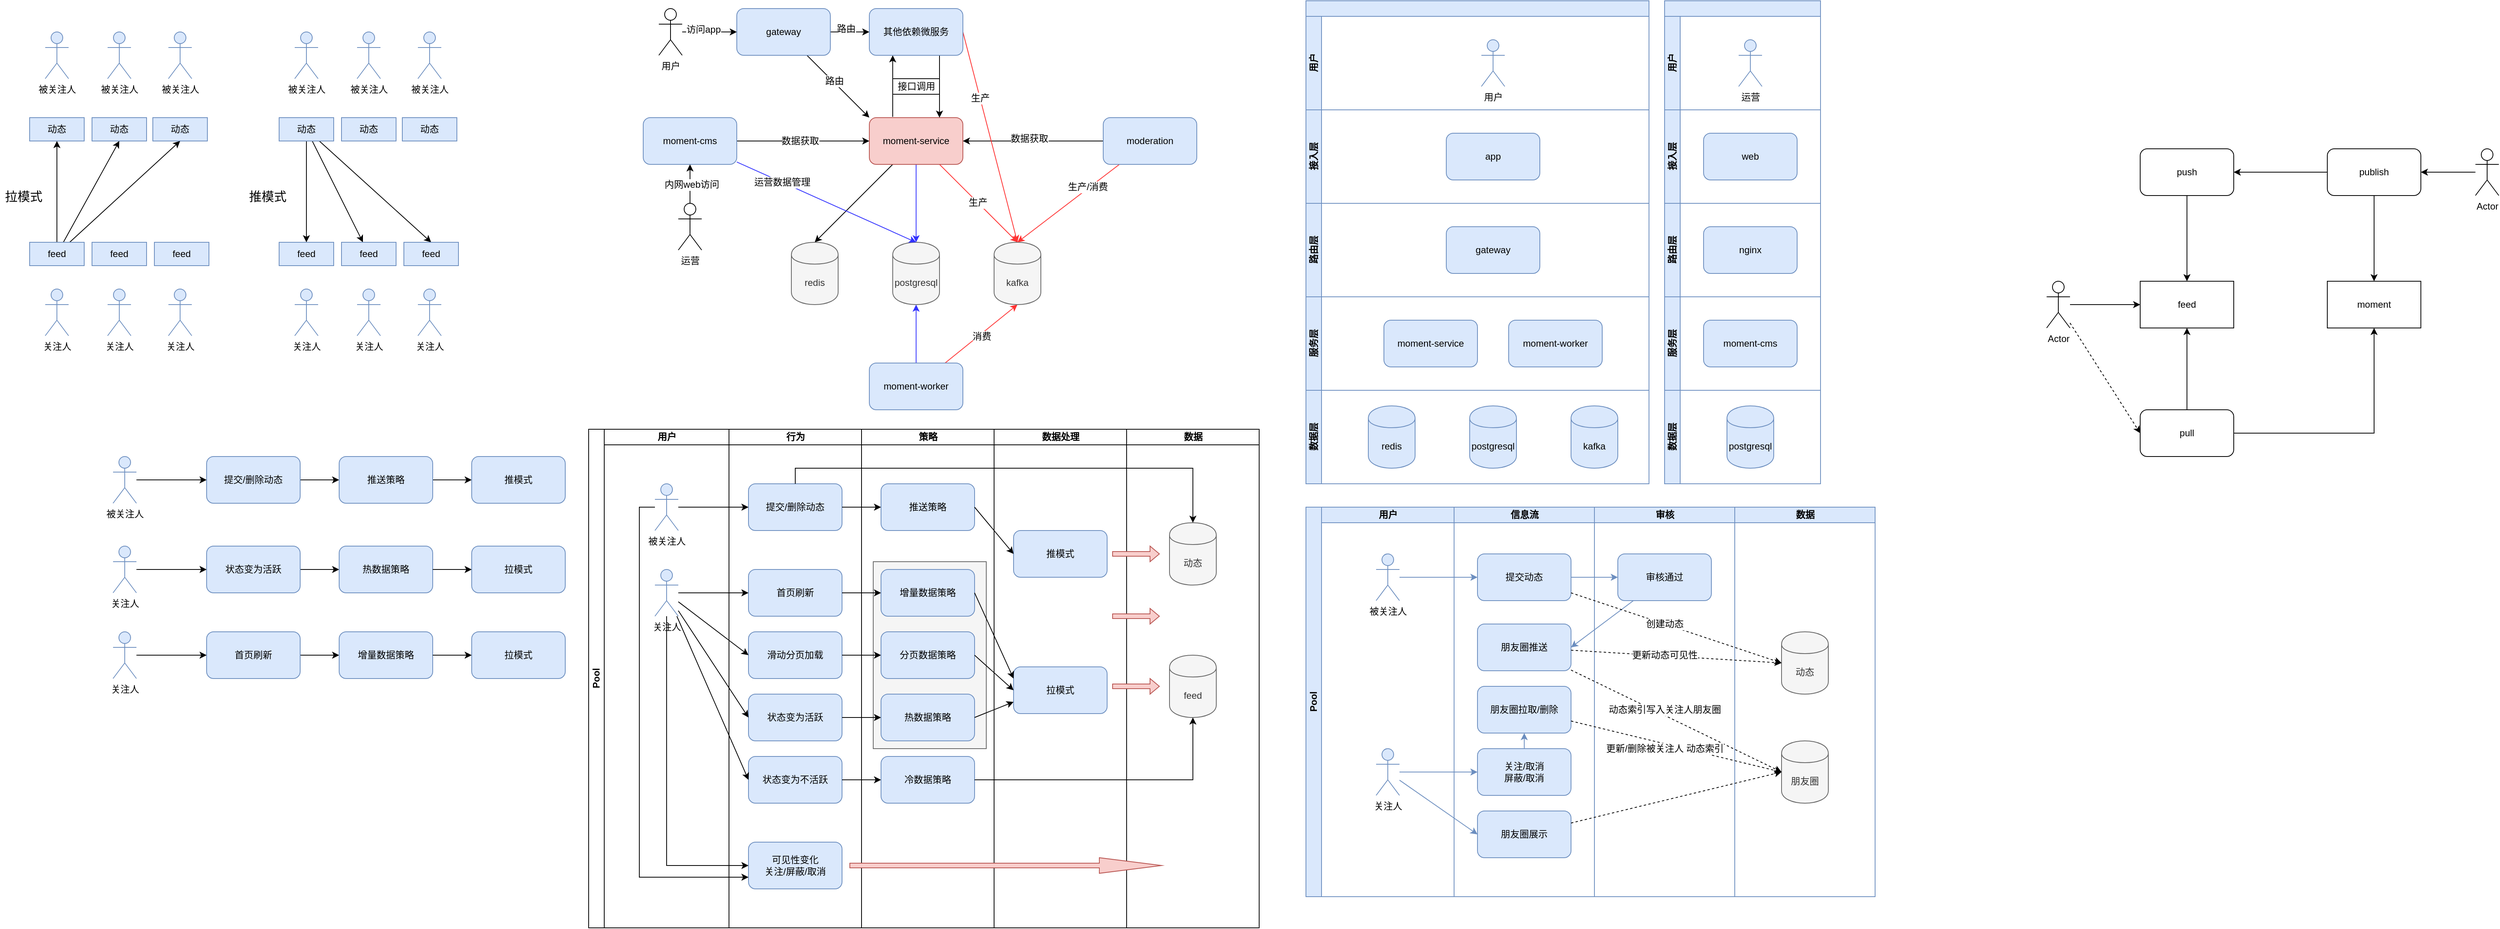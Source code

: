 <mxfile version="12.7.9" type="github">
  <diagram id="kbuSNNK-XT3_YrNzaUbx" name="Page-1">
    <mxGraphModel dx="3904" dy="770" grid="1" gridSize="10" guides="1" tooltips="1" connect="1" arrows="1" fold="1" page="1" pageScale="1" pageWidth="826" pageHeight="1169" math="0" shadow="0">
      <root>
        <mxCell id="0" />
        <mxCell id="1" parent="0" />
        <mxCell id="CPf4fgsjkclN8pDQ95c0-1" value="feed" style="rounded=0;whiteSpace=wrap;html=1;" parent="1" vertex="1">
          <mxGeometry x="480" y="360" width="120" height="60" as="geometry" />
        </mxCell>
        <mxCell id="CPf4fgsjkclN8pDQ95c0-3" style="edgeStyle=orthogonalEdgeStyle;rounded=0;orthogonalLoop=1;jettySize=auto;html=1;entryX=0;entryY=0.5;entryDx=0;entryDy=0;" parent="1" source="CPf4fgsjkclN8pDQ95c0-2" target="CPf4fgsjkclN8pDQ95c0-1" edge="1">
          <mxGeometry relative="1" as="geometry" />
        </mxCell>
        <mxCell id="CPf4fgsjkclN8pDQ95c0-20" style="rounded=0;orthogonalLoop=1;jettySize=auto;html=1;entryX=0;entryY=0.5;entryDx=0;entryDy=0;dashed=1;" parent="1" source="CPf4fgsjkclN8pDQ95c0-2" target="CPf4fgsjkclN8pDQ95c0-5" edge="1">
          <mxGeometry relative="1" as="geometry" />
        </mxCell>
        <mxCell id="CPf4fgsjkclN8pDQ95c0-2" value="Actor" style="shape=umlActor;verticalLabelPosition=bottom;labelBackgroundColor=#ffffff;verticalAlign=top;html=1;outlineConnect=0;" parent="1" vertex="1">
          <mxGeometry x="360" y="360" width="30" height="60" as="geometry" />
        </mxCell>
        <mxCell id="CPf4fgsjkclN8pDQ95c0-18" style="edgeStyle=orthogonalEdgeStyle;rounded=0;orthogonalLoop=1;jettySize=auto;html=1;entryX=1;entryY=0.5;entryDx=0;entryDy=0;" parent="1" source="CPf4fgsjkclN8pDQ95c0-4" target="CPf4fgsjkclN8pDQ95c0-8" edge="1">
          <mxGeometry relative="1" as="geometry" />
        </mxCell>
        <mxCell id="CPf4fgsjkclN8pDQ95c0-4" value="Actor" style="shape=umlActor;verticalLabelPosition=bottom;labelBackgroundColor=#ffffff;verticalAlign=top;html=1;outlineConnect=0;" parent="1" vertex="1">
          <mxGeometry x="910" y="190" width="30" height="60" as="geometry" />
        </mxCell>
        <mxCell id="CPf4fgsjkclN8pDQ95c0-16" style="edgeStyle=orthogonalEdgeStyle;rounded=0;orthogonalLoop=1;jettySize=auto;html=1;entryX=0.5;entryY=1;entryDx=0;entryDy=0;" parent="1" source="CPf4fgsjkclN8pDQ95c0-5" target="CPf4fgsjkclN8pDQ95c0-11" edge="1">
          <mxGeometry relative="1" as="geometry" />
        </mxCell>
        <mxCell id="CPf4fgsjkclN8pDQ95c0-17" style="edgeStyle=orthogonalEdgeStyle;rounded=0;orthogonalLoop=1;jettySize=auto;html=1;entryX=0.5;entryY=1;entryDx=0;entryDy=0;" parent="1" source="CPf4fgsjkclN8pDQ95c0-5" target="CPf4fgsjkclN8pDQ95c0-1" edge="1">
          <mxGeometry relative="1" as="geometry" />
        </mxCell>
        <mxCell id="CPf4fgsjkclN8pDQ95c0-5" value="pull" style="rounded=1;whiteSpace=wrap;html=1;" parent="1" vertex="1">
          <mxGeometry x="480" y="525" width="120" height="60" as="geometry" />
        </mxCell>
        <mxCell id="CPf4fgsjkclN8pDQ95c0-15" style="edgeStyle=orthogonalEdgeStyle;rounded=0;orthogonalLoop=1;jettySize=auto;html=1;entryX=0.5;entryY=0;entryDx=0;entryDy=0;" parent="1" source="CPf4fgsjkclN8pDQ95c0-7" target="CPf4fgsjkclN8pDQ95c0-1" edge="1">
          <mxGeometry relative="1" as="geometry" />
        </mxCell>
        <mxCell id="CPf4fgsjkclN8pDQ95c0-7" value="push" style="rounded=1;whiteSpace=wrap;html=1;" parent="1" vertex="1">
          <mxGeometry x="480" y="190" width="120" height="60" as="geometry" />
        </mxCell>
        <mxCell id="CPf4fgsjkclN8pDQ95c0-13" style="edgeStyle=orthogonalEdgeStyle;rounded=0;orthogonalLoop=1;jettySize=auto;html=1;entryX=0.5;entryY=0;entryDx=0;entryDy=0;" parent="1" source="CPf4fgsjkclN8pDQ95c0-8" target="CPf4fgsjkclN8pDQ95c0-11" edge="1">
          <mxGeometry relative="1" as="geometry" />
        </mxCell>
        <mxCell id="CPf4fgsjkclN8pDQ95c0-14" style="edgeStyle=orthogonalEdgeStyle;rounded=0;orthogonalLoop=1;jettySize=auto;html=1;entryX=1;entryY=0.5;entryDx=0;entryDy=0;" parent="1" source="CPf4fgsjkclN8pDQ95c0-8" target="CPf4fgsjkclN8pDQ95c0-7" edge="1">
          <mxGeometry relative="1" as="geometry" />
        </mxCell>
        <mxCell id="CPf4fgsjkclN8pDQ95c0-8" value="publish" style="rounded=1;whiteSpace=wrap;html=1;" parent="1" vertex="1">
          <mxGeometry x="720" y="190" width="120" height="60" as="geometry" />
        </mxCell>
        <mxCell id="CPf4fgsjkclN8pDQ95c0-11" value="moment" style="rounded=0;whiteSpace=wrap;html=1;" parent="1" vertex="1">
          <mxGeometry x="720" y="360" width="120" height="60" as="geometry" />
        </mxCell>
        <mxCell id="CPf4fgsjkclN8pDQ95c0-21" value="" style="swimlane;html=1;childLayout=stackLayout;resizeParent=1;resizeParentMax=0;horizontal=1;startSize=20;horizontalStack=0;fillColor=#dae8fc;strokeColor=#6c8ebf;" parent="1" vertex="1">
          <mxGeometry x="-590" width="440" height="620" as="geometry">
            <mxRectangle x="-520" y="220" width="60" height="20" as="alternateBounds" />
          </mxGeometry>
        </mxCell>
        <mxCell id="CPf4fgsjkclN8pDQ95c0-22" value="用户" style="swimlane;html=1;startSize=20;horizontal=0;fillColor=#dae8fc;strokeColor=#6c8ebf;" parent="CPf4fgsjkclN8pDQ95c0-21" vertex="1">
          <mxGeometry y="20" width="440" height="120" as="geometry" />
        </mxCell>
        <mxCell id="CPf4fgsjkclN8pDQ95c0-107" value="用户" style="shape=umlActor;verticalLabelPosition=bottom;labelBackgroundColor=#ffffff;verticalAlign=top;html=1;outlineConnect=0;fillColor=#dae8fc;strokeColor=#6c8ebf;" parent="CPf4fgsjkclN8pDQ95c0-22" vertex="1">
          <mxGeometry x="225" y="30" width="30" height="60" as="geometry" />
        </mxCell>
        <mxCell id="CPf4fgsjkclN8pDQ95c0-105" value="接入层" style="swimlane;html=1;startSize=20;horizontal=0;fillColor=#dae8fc;strokeColor=#6c8ebf;" parent="CPf4fgsjkclN8pDQ95c0-21" vertex="1">
          <mxGeometry y="140" width="440" height="120" as="geometry" />
        </mxCell>
        <mxCell id="CPf4fgsjkclN8pDQ95c0-106" value="app" style="rounded=1;whiteSpace=wrap;html=1;fillColor=#dae8fc;strokeColor=#6c8ebf;" parent="CPf4fgsjkclN8pDQ95c0-105" vertex="1">
          <mxGeometry x="180" y="30" width="120" height="60" as="geometry" />
        </mxCell>
        <mxCell id="CPf4fgsjkclN8pDQ95c0-75" value="路由层" style="swimlane;html=1;startSize=20;horizontal=0;fillColor=#dae8fc;strokeColor=#6c8ebf;" parent="CPf4fgsjkclN8pDQ95c0-21" vertex="1">
          <mxGeometry y="260" width="440" height="120" as="geometry" />
        </mxCell>
        <mxCell id="CPf4fgsjkclN8pDQ95c0-76" value="gateway" style="rounded=1;whiteSpace=wrap;html=1;fillColor=#dae8fc;strokeColor=#6c8ebf;" parent="CPf4fgsjkclN8pDQ95c0-75" vertex="1">
          <mxGeometry x="180" y="30" width="120" height="60" as="geometry" />
        </mxCell>
        <mxCell id="CPf4fgsjkclN8pDQ95c0-23" value="服务层" style="swimlane;html=1;startSize=20;horizontal=0;fillColor=#dae8fc;strokeColor=#6c8ebf;" parent="CPf4fgsjkclN8pDQ95c0-21" vertex="1">
          <mxGeometry y="380" width="440" height="120" as="geometry" />
        </mxCell>
        <mxCell id="CPf4fgsjkclN8pDQ95c0-26" value="moment-service" style="rounded=1;whiteSpace=wrap;html=1;fillColor=#dae8fc;strokeColor=#6c8ebf;" parent="CPf4fgsjkclN8pDQ95c0-23" vertex="1">
          <mxGeometry x="100" y="30" width="120" height="60" as="geometry" />
        </mxCell>
        <mxCell id="CPf4fgsjkclN8pDQ95c0-27" value="moment-worker" style="rounded=1;whiteSpace=wrap;html=1;fillColor=#dae8fc;strokeColor=#6c8ebf;" parent="CPf4fgsjkclN8pDQ95c0-23" vertex="1">
          <mxGeometry x="260" y="30" width="120" height="60" as="geometry" />
        </mxCell>
        <mxCell id="CPf4fgsjkclN8pDQ95c0-24" value="数据层" style="swimlane;html=1;startSize=20;horizontal=0;fillColor=#dae8fc;strokeColor=#6c8ebf;" parent="CPf4fgsjkclN8pDQ95c0-21" vertex="1">
          <mxGeometry y="500" width="440" height="120" as="geometry" />
        </mxCell>
        <mxCell id="CPf4fgsjkclN8pDQ95c0-28" value="redis" style="shape=cylinder;whiteSpace=wrap;html=1;boundedLbl=1;backgroundOutline=1;fillColor=#dae8fc;strokeColor=#6c8ebf;" parent="CPf4fgsjkclN8pDQ95c0-24" vertex="1">
          <mxGeometry x="80" y="20" width="60" height="80" as="geometry" />
        </mxCell>
        <mxCell id="CPf4fgsjkclN8pDQ95c0-29" value="postgresql" style="shape=cylinder;whiteSpace=wrap;html=1;boundedLbl=1;backgroundOutline=1;fillColor=#dae8fc;strokeColor=#6c8ebf;" parent="CPf4fgsjkclN8pDQ95c0-24" vertex="1">
          <mxGeometry x="210" y="20" width="60" height="80" as="geometry" />
        </mxCell>
        <mxCell id="CPf4fgsjkclN8pDQ95c0-30" value="kafka" style="shape=cylinder;whiteSpace=wrap;html=1;boundedLbl=1;backgroundOutline=1;fillColor=#dae8fc;strokeColor=#6c8ebf;" parent="CPf4fgsjkclN8pDQ95c0-24" vertex="1">
          <mxGeometry x="340" y="20" width="60" height="80" as="geometry" />
        </mxCell>
        <mxCell id="CPf4fgsjkclN8pDQ95c0-31" value="Pool" style="swimlane;html=1;childLayout=stackLayout;resizeParent=1;resizeParentMax=0;startSize=20;horizontal=0;horizontalStack=1;fillColor=#dae8fc;strokeColor=#6c8ebf;" parent="1" vertex="1">
          <mxGeometry x="-590" y="650" width="730" height="500" as="geometry" />
        </mxCell>
        <mxCell id="CPf4fgsjkclN8pDQ95c0-32" value="用户" style="swimlane;html=1;startSize=20;fillColor=#dae8fc;strokeColor=#6c8ebf;" parent="CPf4fgsjkclN8pDQ95c0-31" vertex="1">
          <mxGeometry x="20" width="170" height="500" as="geometry" />
        </mxCell>
        <mxCell id="CPf4fgsjkclN8pDQ95c0-35" value="被关注人" style="shape=umlActor;verticalLabelPosition=bottom;labelBackgroundColor=#ffffff;verticalAlign=top;html=1;outlineConnect=0;fillColor=#dae8fc;strokeColor=#6c8ebf;" parent="CPf4fgsjkclN8pDQ95c0-32" vertex="1">
          <mxGeometry x="70" y="60" width="30" height="60" as="geometry" />
        </mxCell>
        <mxCell id="CPf4fgsjkclN8pDQ95c0-40" value="关注人" style="shape=umlActor;verticalLabelPosition=bottom;labelBackgroundColor=#ffffff;verticalAlign=top;html=1;outlineConnect=0;fillColor=#dae8fc;strokeColor=#6c8ebf;" parent="CPf4fgsjkclN8pDQ95c0-32" vertex="1">
          <mxGeometry x="70" y="310" width="30" height="60" as="geometry" />
        </mxCell>
        <mxCell id="CPf4fgsjkclN8pDQ95c0-33" value="信息流" style="swimlane;html=1;startSize=20;fillColor=#dae8fc;strokeColor=#6c8ebf;" parent="CPf4fgsjkclN8pDQ95c0-31" vertex="1">
          <mxGeometry x="190" width="180" height="500" as="geometry" />
        </mxCell>
        <mxCell id="CPf4fgsjkclN8pDQ95c0-36" value="提交动态" style="rounded=1;whiteSpace=wrap;html=1;fillColor=#dae8fc;strokeColor=#6c8ebf;" parent="CPf4fgsjkclN8pDQ95c0-33" vertex="1">
          <mxGeometry x="30" y="60" width="120" height="60" as="geometry" />
        </mxCell>
        <mxCell id="CPf4fgsjkclN8pDQ95c0-38" value="朋友圈推送" style="rounded=1;whiteSpace=wrap;html=1;fillColor=#dae8fc;strokeColor=#6c8ebf;" parent="CPf4fgsjkclN8pDQ95c0-33" vertex="1">
          <mxGeometry x="30" y="150" width="120" height="60" as="geometry" />
        </mxCell>
        <mxCell id="CPf4fgsjkclN8pDQ95c0-39" value="朋友圈展示" style="rounded=1;whiteSpace=wrap;html=1;fillColor=#dae8fc;strokeColor=#6c8ebf;" parent="CPf4fgsjkclN8pDQ95c0-33" vertex="1">
          <mxGeometry x="30" y="390" width="120" height="60" as="geometry" />
        </mxCell>
        <mxCell id="CPf4fgsjkclN8pDQ95c0-57" style="edgeStyle=none;rounded=0;orthogonalLoop=1;jettySize=auto;html=1;entryX=0.5;entryY=1;entryDx=0;entryDy=0;fillColor=#dae8fc;strokeColor=#6c8ebf;" parent="CPf4fgsjkclN8pDQ95c0-33" source="CPf4fgsjkclN8pDQ95c0-53" target="CPf4fgsjkclN8pDQ95c0-54" edge="1">
          <mxGeometry relative="1" as="geometry" />
        </mxCell>
        <mxCell id="CPf4fgsjkclN8pDQ95c0-53" value="关注/取消&lt;br&gt;屏蔽/取消" style="rounded=1;whiteSpace=wrap;html=1;fillColor=#dae8fc;strokeColor=#6c8ebf;" parent="CPf4fgsjkclN8pDQ95c0-33" vertex="1">
          <mxGeometry x="30" y="310" width="120" height="60" as="geometry" />
        </mxCell>
        <mxCell id="CPf4fgsjkclN8pDQ95c0-54" value="朋友圈拉取/删除" style="rounded=1;whiteSpace=wrap;html=1;fillColor=#dae8fc;strokeColor=#6c8ebf;" parent="CPf4fgsjkclN8pDQ95c0-33" vertex="1">
          <mxGeometry x="30" y="230" width="120" height="60" as="geometry" />
        </mxCell>
        <mxCell id="CPf4fgsjkclN8pDQ95c0-34" value="审核" style="swimlane;html=1;startSize=20;fillColor=#dae8fc;strokeColor=#6c8ebf;" parent="CPf4fgsjkclN8pDQ95c0-31" vertex="1">
          <mxGeometry x="370" width="180" height="500" as="geometry" />
        </mxCell>
        <mxCell id="CPf4fgsjkclN8pDQ95c0-37" value="审核通过" style="rounded=1;whiteSpace=wrap;html=1;fillColor=#dae8fc;strokeColor=#6c8ebf;" parent="CPf4fgsjkclN8pDQ95c0-34" vertex="1">
          <mxGeometry x="30" y="60" width="120" height="60" as="geometry" />
        </mxCell>
        <mxCell id="CPf4fgsjkclN8pDQ95c0-60" value="数据" style="swimlane;html=1;startSize=20;fillColor=#dae8fc;strokeColor=#6c8ebf;" parent="CPf4fgsjkclN8pDQ95c0-31" vertex="1">
          <mxGeometry x="550" width="180" height="500" as="geometry" />
        </mxCell>
        <mxCell id="CPf4fgsjkclN8pDQ95c0-62" value="朋友圈" style="shape=cylinder;whiteSpace=wrap;html=1;boundedLbl=1;backgroundOutline=1;fillColor=#f5f5f5;strokeColor=#666666;fontColor=#333333;" parent="CPf4fgsjkclN8pDQ95c0-60" vertex="1">
          <mxGeometry x="60" y="300" width="60" height="80" as="geometry" />
        </mxCell>
        <mxCell id="CPf4fgsjkclN8pDQ95c0-63" value="动态" style="shape=cylinder;whiteSpace=wrap;html=1;boundedLbl=1;backgroundOutline=1;fillColor=#f5f5f5;strokeColor=#666666;fontColor=#333333;" parent="CPf4fgsjkclN8pDQ95c0-60" vertex="1">
          <mxGeometry x="60" y="160" width="60" height="80" as="geometry" />
        </mxCell>
        <mxCell id="CPf4fgsjkclN8pDQ95c0-44" style="edgeStyle=none;rounded=0;orthogonalLoop=1;jettySize=auto;html=1;entryX=0;entryY=0.5;entryDx=0;entryDy=0;fillColor=#dae8fc;strokeColor=#6c8ebf;" parent="CPf4fgsjkclN8pDQ95c0-31" source="CPf4fgsjkclN8pDQ95c0-35" target="CPf4fgsjkclN8pDQ95c0-36" edge="1">
          <mxGeometry relative="1" as="geometry" />
        </mxCell>
        <mxCell id="CPf4fgsjkclN8pDQ95c0-45" style="edgeStyle=none;rounded=0;orthogonalLoop=1;jettySize=auto;html=1;entryX=0;entryY=0.5;entryDx=0;entryDy=0;fillColor=#dae8fc;strokeColor=#6c8ebf;" parent="CPf4fgsjkclN8pDQ95c0-31" source="CPf4fgsjkclN8pDQ95c0-36" target="CPf4fgsjkclN8pDQ95c0-37" edge="1">
          <mxGeometry relative="1" as="geometry" />
        </mxCell>
        <mxCell id="CPf4fgsjkclN8pDQ95c0-46" style="edgeStyle=none;rounded=0;orthogonalLoop=1;jettySize=auto;html=1;entryX=1;entryY=0.5;entryDx=0;entryDy=0;fillColor=#dae8fc;strokeColor=#6c8ebf;" parent="CPf4fgsjkclN8pDQ95c0-31" source="CPf4fgsjkclN8pDQ95c0-37" target="CPf4fgsjkclN8pDQ95c0-38" edge="1">
          <mxGeometry relative="1" as="geometry" />
        </mxCell>
        <mxCell id="CPf4fgsjkclN8pDQ95c0-55" style="edgeStyle=none;rounded=0;orthogonalLoop=1;jettySize=auto;html=1;entryX=0;entryY=0.5;entryDx=0;entryDy=0;fillColor=#dae8fc;strokeColor=#6c8ebf;" parent="CPf4fgsjkclN8pDQ95c0-31" source="CPf4fgsjkclN8pDQ95c0-40" target="CPf4fgsjkclN8pDQ95c0-53" edge="1">
          <mxGeometry relative="1" as="geometry" />
        </mxCell>
        <mxCell id="CPf4fgsjkclN8pDQ95c0-56" style="edgeStyle=none;rounded=0;orthogonalLoop=1;jettySize=auto;html=1;entryX=0;entryY=0.5;entryDx=0;entryDy=0;fillColor=#dae8fc;strokeColor=#6c8ebf;" parent="CPf4fgsjkclN8pDQ95c0-31" source="CPf4fgsjkclN8pDQ95c0-40" target="CPf4fgsjkclN8pDQ95c0-39" edge="1">
          <mxGeometry relative="1" as="geometry" />
        </mxCell>
        <mxCell id="CPf4fgsjkclN8pDQ95c0-64" style="edgeStyle=none;rounded=0;orthogonalLoop=1;jettySize=auto;html=1;entryX=0;entryY=0.5;entryDx=0;entryDy=0;dashed=1;" parent="CPf4fgsjkclN8pDQ95c0-31" source="CPf4fgsjkclN8pDQ95c0-36" target="CPf4fgsjkclN8pDQ95c0-63" edge="1">
          <mxGeometry relative="1" as="geometry" />
        </mxCell>
        <mxCell id="CPf4fgsjkclN8pDQ95c0-69" value="创建动态" style="text;html=1;align=center;verticalAlign=middle;resizable=0;points=[];labelBackgroundColor=#ffffff;" parent="CPf4fgsjkclN8pDQ95c0-64" vertex="1" connectable="0">
          <mxGeometry x="0.116" y="1" relative="1" as="geometry">
            <mxPoint x="-31.16" y="-9.33" as="offset" />
          </mxGeometry>
        </mxCell>
        <mxCell id="CPf4fgsjkclN8pDQ95c0-65" style="edgeStyle=none;rounded=0;orthogonalLoop=1;jettySize=auto;html=1;entryX=0;entryY=0.5;entryDx=0;entryDy=0;dashed=1;" parent="CPf4fgsjkclN8pDQ95c0-31" source="CPf4fgsjkclN8pDQ95c0-38" target="CPf4fgsjkclN8pDQ95c0-62" edge="1">
          <mxGeometry relative="1" as="geometry" />
        </mxCell>
        <mxCell id="CPf4fgsjkclN8pDQ95c0-71" value="动态索引写入关注人朋友圈" style="text;html=1;align=center;verticalAlign=middle;resizable=0;points=[];labelBackgroundColor=#ffffff;" parent="CPf4fgsjkclN8pDQ95c0-65" vertex="1" connectable="0">
          <mxGeometry x="-0.201" y="3" relative="1" as="geometry">
            <mxPoint x="10.71" y="1.26" as="offset" />
          </mxGeometry>
        </mxCell>
        <mxCell id="CPf4fgsjkclN8pDQ95c0-66" style="edgeStyle=none;rounded=0;orthogonalLoop=1;jettySize=auto;html=1;entryX=0;entryY=0.5;entryDx=0;entryDy=0;dashed=1;" parent="CPf4fgsjkclN8pDQ95c0-31" source="CPf4fgsjkclN8pDQ95c0-54" target="CPf4fgsjkclN8pDQ95c0-62" edge="1">
          <mxGeometry relative="1" as="geometry" />
        </mxCell>
        <mxCell id="CPf4fgsjkclN8pDQ95c0-72" value="更新/删除被关注人 动态索引" style="text;html=1;align=center;verticalAlign=middle;resizable=0;points=[];labelBackgroundColor=#ffffff;" parent="CPf4fgsjkclN8pDQ95c0-66" vertex="1" connectable="0">
          <mxGeometry x="-0.266" relative="1" as="geometry">
            <mxPoint x="20.87" y="11.42" as="offset" />
          </mxGeometry>
        </mxCell>
        <mxCell id="CPf4fgsjkclN8pDQ95c0-67" style="edgeStyle=none;rounded=0;orthogonalLoop=1;jettySize=auto;html=1;entryX=0;entryY=0.5;entryDx=0;entryDy=0;dashed=1;" parent="CPf4fgsjkclN8pDQ95c0-31" source="CPf4fgsjkclN8pDQ95c0-39" target="CPf4fgsjkclN8pDQ95c0-62" edge="1">
          <mxGeometry relative="1" as="geometry" />
        </mxCell>
        <mxCell id="CPf4fgsjkclN8pDQ95c0-68" style="edgeStyle=none;rounded=0;orthogonalLoop=1;jettySize=auto;html=1;entryX=0;entryY=0.5;entryDx=0;entryDy=0;dashed=1;" parent="CPf4fgsjkclN8pDQ95c0-31" source="CPf4fgsjkclN8pDQ95c0-38" target="CPf4fgsjkclN8pDQ95c0-63" edge="1">
          <mxGeometry relative="1" as="geometry" />
        </mxCell>
        <mxCell id="CPf4fgsjkclN8pDQ95c0-70" value="更新动态可见性" style="text;html=1;align=center;verticalAlign=middle;resizable=0;points=[];labelBackgroundColor=#ffffff;" parent="CPf4fgsjkclN8pDQ95c0-68" vertex="1" connectable="0">
          <mxGeometry x="-0.149" y="2" relative="1" as="geometry">
            <mxPoint x="5.09" y="1.4" as="offset" />
          </mxGeometry>
        </mxCell>
        <mxCell id="CPf4fgsjkclN8pDQ95c0-111" value="" style="swimlane;html=1;childLayout=stackLayout;resizeParent=1;resizeParentMax=0;horizontal=1;startSize=20;horizontalStack=0;fillColor=#dae8fc;strokeColor=#6c8ebf;" parent="1" vertex="1">
          <mxGeometry x="-130" width="200" height="620" as="geometry">
            <mxRectangle x="-520" y="220" width="60" height="20" as="alternateBounds" />
          </mxGeometry>
        </mxCell>
        <mxCell id="CPf4fgsjkclN8pDQ95c0-112" value="用户" style="swimlane;html=1;startSize=20;horizontal=0;fillColor=#dae8fc;strokeColor=#6c8ebf;" parent="CPf4fgsjkclN8pDQ95c0-111" vertex="1">
          <mxGeometry y="20" width="200" height="120" as="geometry" />
        </mxCell>
        <mxCell id="CPf4fgsjkclN8pDQ95c0-114" value="运营" style="shape=umlActor;verticalLabelPosition=bottom;labelBackgroundColor=#ffffff;verticalAlign=top;html=1;outlineConnect=0;fillColor=#dae8fc;strokeColor=#6c8ebf;" parent="CPf4fgsjkclN8pDQ95c0-112" vertex="1">
          <mxGeometry x="95" y="30" width="30" height="60" as="geometry" />
        </mxCell>
        <mxCell id="CPf4fgsjkclN8pDQ95c0-115" value="接入层" style="swimlane;html=1;startSize=20;horizontal=0;fillColor=#dae8fc;strokeColor=#6c8ebf;" parent="CPf4fgsjkclN8pDQ95c0-111" vertex="1">
          <mxGeometry y="140" width="200" height="120" as="geometry" />
        </mxCell>
        <mxCell id="CPf4fgsjkclN8pDQ95c0-117" value="web" style="rounded=1;whiteSpace=wrap;html=1;fillColor=#dae8fc;strokeColor=#6c8ebf;" parent="CPf4fgsjkclN8pDQ95c0-115" vertex="1">
          <mxGeometry x="50" y="30" width="120" height="60" as="geometry" />
        </mxCell>
        <mxCell id="CPf4fgsjkclN8pDQ95c0-118" value="路由层" style="swimlane;html=1;startSize=20;horizontal=0;fillColor=#dae8fc;strokeColor=#6c8ebf;" parent="CPf4fgsjkclN8pDQ95c0-111" vertex="1">
          <mxGeometry y="260" width="200" height="120" as="geometry" />
        </mxCell>
        <mxCell id="CPf4fgsjkclN8pDQ95c0-120" value="nginx" style="rounded=1;whiteSpace=wrap;html=1;fillColor=#dae8fc;strokeColor=#6c8ebf;" parent="CPf4fgsjkclN8pDQ95c0-118" vertex="1">
          <mxGeometry x="50" y="30" width="120" height="60" as="geometry" />
        </mxCell>
        <mxCell id="CPf4fgsjkclN8pDQ95c0-121" value="服务层" style="swimlane;html=1;startSize=20;horizontal=0;fillColor=#dae8fc;strokeColor=#6c8ebf;" parent="CPf4fgsjkclN8pDQ95c0-111" vertex="1">
          <mxGeometry y="380" width="200" height="120" as="geometry" />
        </mxCell>
        <mxCell id="CPf4fgsjkclN8pDQ95c0-124" value="moment-cms" style="rounded=1;whiteSpace=wrap;html=1;fillColor=#dae8fc;strokeColor=#6c8ebf;" parent="CPf4fgsjkclN8pDQ95c0-121" vertex="1">
          <mxGeometry x="50" y="30" width="120" height="60" as="geometry" />
        </mxCell>
        <mxCell id="CPf4fgsjkclN8pDQ95c0-125" value="数据层" style="swimlane;html=1;startSize=20;horizontal=0;fillColor=#dae8fc;strokeColor=#6c8ebf;" parent="CPf4fgsjkclN8pDQ95c0-111" vertex="1">
          <mxGeometry y="500" width="200" height="120" as="geometry" />
        </mxCell>
        <mxCell id="CPf4fgsjkclN8pDQ95c0-127" value="postgresql" style="shape=cylinder;whiteSpace=wrap;html=1;boundedLbl=1;backgroundOutline=1;fillColor=#dae8fc;strokeColor=#6c8ebf;" parent="CPf4fgsjkclN8pDQ95c0-125" vertex="1">
          <mxGeometry x="80" y="20" width="60" height="80" as="geometry" />
        </mxCell>
        <mxCell id="CPf4fgsjkclN8pDQ95c0-139" style="edgeStyle=none;rounded=0;orthogonalLoop=1;jettySize=auto;html=1;entryX=0.5;entryY=0;entryDx=0;entryDy=0;" parent="1" source="CPf4fgsjkclN8pDQ95c0-129" target="CPf4fgsjkclN8pDQ95c0-131" edge="1">
          <mxGeometry relative="1" as="geometry" />
        </mxCell>
        <mxCell id="CPf4fgsjkclN8pDQ95c0-140" style="edgeStyle=none;rounded=0;orthogonalLoop=1;jettySize=auto;html=1;entryX=0.5;entryY=0;entryDx=0;entryDy=0;strokeColor=#3333FF;" parent="1" source="CPf4fgsjkclN8pDQ95c0-129" target="CPf4fgsjkclN8pDQ95c0-132" edge="1">
          <mxGeometry relative="1" as="geometry" />
        </mxCell>
        <mxCell id="CPf4fgsjkclN8pDQ95c0-141" style="edgeStyle=none;rounded=0;orthogonalLoop=1;jettySize=auto;html=1;entryX=0.5;entryY=0;entryDx=0;entryDy=0;strokeColor=#FF3333;" parent="1" source="CPf4fgsjkclN8pDQ95c0-129" target="CPf4fgsjkclN8pDQ95c0-133" edge="1">
          <mxGeometry relative="1" as="geometry" />
        </mxCell>
        <mxCell id="CPf4fgsjkclN8pDQ95c0-152" value="生产" style="text;html=1;align=center;verticalAlign=middle;resizable=0;points=[];labelBackgroundColor=#ffffff;" parent="CPf4fgsjkclN8pDQ95c0-141" vertex="1" connectable="0">
          <mxGeometry x="-0.017" relative="1" as="geometry">
            <mxPoint as="offset" />
          </mxGeometry>
        </mxCell>
        <mxCell id="CPf4fgsjkclN8pDQ95c0-155" style="edgeStyle=none;rounded=0;orthogonalLoop=1;jettySize=auto;html=1;entryX=0.25;entryY=1;entryDx=0;entryDy=0;strokeColor=#000000;" parent="1" target="CPf4fgsjkclN8pDQ95c0-144" edge="1">
          <mxGeometry relative="1" as="geometry">
            <mxPoint x="-1120" y="149" as="sourcePoint" />
          </mxGeometry>
        </mxCell>
        <mxCell id="CPf4fgsjkclN8pDQ95c0-129" value="moment-service" style="rounded=1;whiteSpace=wrap;html=1;fillColor=#f8cecc;strokeColor=#b85450;" parent="1" vertex="1">
          <mxGeometry x="-1150" y="150" width="120" height="60" as="geometry" />
        </mxCell>
        <mxCell id="CPf4fgsjkclN8pDQ95c0-137" style="edgeStyle=none;rounded=0;orthogonalLoop=1;jettySize=auto;html=1;entryX=0.5;entryY=1;entryDx=0;entryDy=0;strokeColor=#3333FF;" parent="1" source="CPf4fgsjkclN8pDQ95c0-130" target="CPf4fgsjkclN8pDQ95c0-132" edge="1">
          <mxGeometry relative="1" as="geometry" />
        </mxCell>
        <mxCell id="CPf4fgsjkclN8pDQ95c0-138" style="edgeStyle=none;rounded=0;orthogonalLoop=1;jettySize=auto;html=1;entryX=0.5;entryY=1;entryDx=0;entryDy=0;strokeColor=#FF3333;" parent="1" source="CPf4fgsjkclN8pDQ95c0-130" target="CPf4fgsjkclN8pDQ95c0-133" edge="1">
          <mxGeometry relative="1" as="geometry" />
        </mxCell>
        <mxCell id="CPf4fgsjkclN8pDQ95c0-151" value="消费" style="text;html=1;align=center;verticalAlign=middle;resizable=0;points=[];labelBackgroundColor=#ffffff;" parent="CPf4fgsjkclN8pDQ95c0-138" vertex="1" connectable="0">
          <mxGeometry x="-0.024" y="-3" relative="1" as="geometry">
            <mxPoint as="offset" />
          </mxGeometry>
        </mxCell>
        <mxCell id="CPf4fgsjkclN8pDQ95c0-130" value="moment-worker" style="rounded=1;whiteSpace=wrap;html=1;fillColor=#dae8fc;strokeColor=#6c8ebf;" parent="1" vertex="1">
          <mxGeometry x="-1150" y="465" width="120" height="60" as="geometry" />
        </mxCell>
        <mxCell id="CPf4fgsjkclN8pDQ95c0-131" value="redis" style="shape=cylinder;whiteSpace=wrap;html=1;boundedLbl=1;backgroundOutline=1;fillColor=#f5f5f5;strokeColor=#666666;fontColor=#333333;" parent="1" vertex="1">
          <mxGeometry x="-1250" y="310" width="60" height="80" as="geometry" />
        </mxCell>
        <mxCell id="CPf4fgsjkclN8pDQ95c0-132" value="postgresql" style="shape=cylinder;whiteSpace=wrap;html=1;boundedLbl=1;backgroundOutline=1;fillColor=#f5f5f5;strokeColor=#666666;fontColor=#333333;" parent="1" vertex="1">
          <mxGeometry x="-1120" y="310" width="60" height="80" as="geometry" />
        </mxCell>
        <mxCell id="CPf4fgsjkclN8pDQ95c0-133" value="kafka" style="shape=cylinder;whiteSpace=wrap;html=1;boundedLbl=1;backgroundOutline=1;fillColor=#f5f5f5;strokeColor=#666666;fontColor=#333333;" parent="1" vertex="1">
          <mxGeometry x="-990" y="310" width="60" height="80" as="geometry" />
        </mxCell>
        <mxCell id="CPf4fgsjkclN8pDQ95c0-143" style="edgeStyle=none;rounded=0;orthogonalLoop=1;jettySize=auto;html=1;entryX=0.5;entryY=0;entryDx=0;entryDy=0;strokeColor=#3333FF;" parent="1" source="CPf4fgsjkclN8pDQ95c0-134" target="CPf4fgsjkclN8pDQ95c0-132" edge="1">
          <mxGeometry relative="1" as="geometry" />
        </mxCell>
        <mxCell id="CPf4fgsjkclN8pDQ95c0-150" value="运营数据管理" style="text;html=1;align=center;verticalAlign=middle;resizable=0;points=[];labelBackgroundColor=#ffffff;" parent="CPf4fgsjkclN8pDQ95c0-143" vertex="1" connectable="0">
          <mxGeometry x="-0.504" y="1" relative="1" as="geometry">
            <mxPoint y="1" as="offset" />
          </mxGeometry>
        </mxCell>
        <mxCell id="CPf4fgsjkclN8pDQ95c0-147" style="edgeStyle=none;rounded=0;orthogonalLoop=1;jettySize=auto;html=1;entryX=0;entryY=0.5;entryDx=0;entryDy=0;" parent="1" source="CPf4fgsjkclN8pDQ95c0-134" target="CPf4fgsjkclN8pDQ95c0-129" edge="1">
          <mxGeometry relative="1" as="geometry">
            <Array as="points">
              <mxPoint x="-1230" y="180" />
            </Array>
          </mxGeometry>
        </mxCell>
        <mxCell id="CPf4fgsjkclN8pDQ95c0-149" value="数据获取" style="text;html=1;align=center;verticalAlign=middle;resizable=0;points=[];labelBackgroundColor=#ffffff;" parent="CPf4fgsjkclN8pDQ95c0-147" vertex="1" connectable="0">
          <mxGeometry x="0.022" y="-1" relative="1" as="geometry">
            <mxPoint x="-6" y="-1" as="offset" />
          </mxGeometry>
        </mxCell>
        <mxCell id="CPf4fgsjkclN8pDQ95c0-134" value="moment-cms" style="rounded=1;whiteSpace=wrap;html=1;fillColor=#dae8fc;strokeColor=#6c8ebf;" parent="1" vertex="1">
          <mxGeometry x="-1440" y="150" width="120" height="60" as="geometry" />
        </mxCell>
        <mxCell id="CPf4fgsjkclN8pDQ95c0-136" style="rounded=0;orthogonalLoop=1;jettySize=auto;html=1;entryX=1;entryY=0.5;entryDx=0;entryDy=0;" parent="1" source="CPf4fgsjkclN8pDQ95c0-135" target="CPf4fgsjkclN8pDQ95c0-129" edge="1">
          <mxGeometry relative="1" as="geometry" />
        </mxCell>
        <mxCell id="CPf4fgsjkclN8pDQ95c0-160" value="数据获取" style="text;html=1;align=center;verticalAlign=middle;resizable=0;points=[];labelBackgroundColor=#ffffff;" parent="CPf4fgsjkclN8pDQ95c0-136" vertex="1" connectable="0">
          <mxGeometry x="0.056" y="-3" relative="1" as="geometry">
            <mxPoint as="offset" />
          </mxGeometry>
        </mxCell>
        <mxCell id="CPf4fgsjkclN8pDQ95c0-142" style="edgeStyle=none;rounded=0;orthogonalLoop=1;jettySize=auto;html=1;entryX=0.5;entryY=0;entryDx=0;entryDy=0;strokeColor=#FF3333;" parent="1" source="CPf4fgsjkclN8pDQ95c0-135" target="CPf4fgsjkclN8pDQ95c0-133" edge="1">
          <mxGeometry relative="1" as="geometry" />
        </mxCell>
        <mxCell id="CPf4fgsjkclN8pDQ95c0-153" value="生产/消费" style="text;html=1;align=center;verticalAlign=middle;resizable=0;points=[];labelBackgroundColor=#ffffff;" parent="CPf4fgsjkclN8pDQ95c0-142" vertex="1" connectable="0">
          <mxGeometry x="-0.386" y="-2" relative="1" as="geometry">
            <mxPoint as="offset" />
          </mxGeometry>
        </mxCell>
        <mxCell id="CPf4fgsjkclN8pDQ95c0-135" value="moderation" style="rounded=1;whiteSpace=wrap;html=1;fillColor=#dae8fc;strokeColor=#6c8ebf;" parent="1" vertex="1">
          <mxGeometry x="-850" y="150" width="120" height="60" as="geometry" />
        </mxCell>
        <mxCell id="CPf4fgsjkclN8pDQ95c0-154" style="edgeStyle=none;rounded=0;orthogonalLoop=1;jettySize=auto;html=1;entryX=0.75;entryY=0;entryDx=0;entryDy=0;strokeColor=#000000;exitX=0.75;exitY=1;exitDx=0;exitDy=0;" parent="1" source="CPf4fgsjkclN8pDQ95c0-144" target="CPf4fgsjkclN8pDQ95c0-129" edge="1">
          <mxGeometry relative="1" as="geometry" />
        </mxCell>
        <mxCell id="CPf4fgsjkclN8pDQ95c0-162" style="edgeStyle=none;rounded=0;orthogonalLoop=1;jettySize=auto;html=1;strokeColor=#FF3333;exitX=1;exitY=0.5;exitDx=0;exitDy=0;" parent="1" source="CPf4fgsjkclN8pDQ95c0-144" edge="1">
          <mxGeometry relative="1" as="geometry">
            <mxPoint x="-960" y="310" as="targetPoint" />
          </mxGeometry>
        </mxCell>
        <mxCell id="CPf4fgsjkclN8pDQ95c0-163" value="生产" style="text;html=1;align=center;verticalAlign=middle;resizable=0;points=[];labelBackgroundColor=#ffffff;" parent="CPf4fgsjkclN8pDQ95c0-162" vertex="1" connectable="0">
          <mxGeometry x="-0.37" relative="1" as="geometry">
            <mxPoint as="offset" />
          </mxGeometry>
        </mxCell>
        <mxCell id="CPf4fgsjkclN8pDQ95c0-144" value="其他依赖微服务" style="rounded=1;whiteSpace=wrap;html=1;fillColor=#dae8fc;strokeColor=#6c8ebf;" parent="1" vertex="1">
          <mxGeometry x="-1150" y="10" width="120" height="60" as="geometry" />
        </mxCell>
        <mxCell id="CPf4fgsjkclN8pDQ95c0-161" value="接口调用" style="text;html=1;align=center;verticalAlign=middle;resizable=0;points=[];autosize=1;strokeColor=#000000;" parent="1" vertex="1">
          <mxGeometry x="-1120" y="100" width="60" height="20" as="geometry" />
        </mxCell>
        <mxCell id="CPf4fgsjkclN8pDQ95c0-165" style="edgeStyle=none;rounded=0;orthogonalLoop=1;jettySize=auto;html=1;entryX=0;entryY=0;entryDx=0;entryDy=0;strokeColor=#000000;" parent="1" source="CPf4fgsjkclN8pDQ95c0-164" target="CPf4fgsjkclN8pDQ95c0-129" edge="1">
          <mxGeometry relative="1" as="geometry" />
        </mxCell>
        <mxCell id="CPf4fgsjkclN8pDQ95c0-166" value="路由" style="text;html=1;align=center;verticalAlign=middle;resizable=0;points=[];labelBackgroundColor=#ffffff;" parent="CPf4fgsjkclN8pDQ95c0-165" vertex="1" connectable="0">
          <mxGeometry x="-0.15" y="1" relative="1" as="geometry">
            <mxPoint as="offset" />
          </mxGeometry>
        </mxCell>
        <mxCell id="CPf4fgsjkclN8pDQ95c0-169" style="edgeStyle=none;rounded=0;orthogonalLoop=1;jettySize=auto;html=1;entryX=0;entryY=0.5;entryDx=0;entryDy=0;strokeColor=#000000;" parent="1" source="CPf4fgsjkclN8pDQ95c0-164" target="CPf4fgsjkclN8pDQ95c0-144" edge="1">
          <mxGeometry relative="1" as="geometry" />
        </mxCell>
        <mxCell id="CPf4fgsjkclN8pDQ95c0-170" value="路由" style="text;html=1;align=center;verticalAlign=middle;resizable=0;points=[];labelBackgroundColor=#ffffff;" parent="CPf4fgsjkclN8pDQ95c0-169" vertex="1" connectable="0">
          <mxGeometry x="-0.2" y="4" relative="1" as="geometry">
            <mxPoint as="offset" />
          </mxGeometry>
        </mxCell>
        <mxCell id="CPf4fgsjkclN8pDQ95c0-164" value="gateway" style="rounded=1;whiteSpace=wrap;html=1;fillColor=#dae8fc;strokeColor=#6c8ebf;" parent="1" vertex="1">
          <mxGeometry x="-1320" y="10" width="120" height="60" as="geometry" />
        </mxCell>
        <mxCell id="CPf4fgsjkclN8pDQ95c0-168" style="edgeStyle=none;rounded=0;orthogonalLoop=1;jettySize=auto;html=1;entryX=0;entryY=0.5;entryDx=0;entryDy=0;strokeColor=#000000;" parent="1" source="CPf4fgsjkclN8pDQ95c0-167" target="CPf4fgsjkclN8pDQ95c0-164" edge="1">
          <mxGeometry relative="1" as="geometry" />
        </mxCell>
        <mxCell id="CPf4fgsjkclN8pDQ95c0-171" value="访问app" style="text;html=1;align=center;verticalAlign=middle;resizable=0;points=[];labelBackgroundColor=#ffffff;" parent="CPf4fgsjkclN8pDQ95c0-168" vertex="1" connectable="0">
          <mxGeometry x="-0.229" y="3" relative="1" as="geometry">
            <mxPoint as="offset" />
          </mxGeometry>
        </mxCell>
        <mxCell id="CPf4fgsjkclN8pDQ95c0-167" value="用户" style="shape=umlActor;verticalLabelPosition=bottom;labelBackgroundColor=#ffffff;verticalAlign=top;html=1;outlineConnect=0;strokeColor=#000000;" parent="1" vertex="1">
          <mxGeometry x="-1420" y="10" width="30" height="60" as="geometry" />
        </mxCell>
        <mxCell id="CPf4fgsjkclN8pDQ95c0-173" style="edgeStyle=none;rounded=0;orthogonalLoop=1;jettySize=auto;html=1;entryX=0.5;entryY=1;entryDx=0;entryDy=0;strokeColor=#000000;" parent="1" source="CPf4fgsjkclN8pDQ95c0-172" target="CPf4fgsjkclN8pDQ95c0-134" edge="1">
          <mxGeometry relative="1" as="geometry" />
        </mxCell>
        <mxCell id="CPf4fgsjkclN8pDQ95c0-174" value="内网web访问" style="text;html=1;align=center;verticalAlign=middle;resizable=0;points=[];labelBackgroundColor=#ffffff;" parent="CPf4fgsjkclN8pDQ95c0-173" vertex="1" connectable="0">
          <mxGeometry x="-0.04" y="-2" relative="1" as="geometry">
            <mxPoint as="offset" />
          </mxGeometry>
        </mxCell>
        <mxCell id="CPf4fgsjkclN8pDQ95c0-172" value="运营" style="shape=umlActor;verticalLabelPosition=bottom;labelBackgroundColor=#ffffff;verticalAlign=top;html=1;outlineConnect=0;strokeColor=#000000;" parent="1" vertex="1">
          <mxGeometry x="-1395" y="260" width="30" height="60" as="geometry" />
        </mxCell>
        <mxCell id="SjOoUX-v_DkNI3Klg3qP-1" value="被关注人" style="shape=umlActor;verticalLabelPosition=bottom;labelBackgroundColor=#ffffff;verticalAlign=top;html=1;outlineConnect=0;fillColor=#dae8fc;strokeColor=#6c8ebf;" parent="1" vertex="1">
          <mxGeometry x="-1887" y="40" width="30" height="60" as="geometry" />
        </mxCell>
        <mxCell id="SjOoUX-v_DkNI3Klg3qP-3" value="被关注人" style="shape=umlActor;verticalLabelPosition=bottom;labelBackgroundColor=#ffffff;verticalAlign=top;html=1;outlineConnect=0;fillColor=#dae8fc;strokeColor=#6c8ebf;" parent="1" vertex="1">
          <mxGeometry x="-1807" y="40" width="30" height="60" as="geometry" />
        </mxCell>
        <mxCell id="SjOoUX-v_DkNI3Klg3qP-4" value="被关注人" style="shape=umlActor;verticalLabelPosition=bottom;labelBackgroundColor=#ffffff;verticalAlign=top;html=1;outlineConnect=0;fillColor=#dae8fc;strokeColor=#6c8ebf;" parent="1" vertex="1">
          <mxGeometry x="-1729" y="40" width="30" height="60" as="geometry" />
        </mxCell>
        <mxCell id="SjOoUX-v_DkNI3Klg3qP-16" style="edgeStyle=orthogonalEdgeStyle;rounded=0;orthogonalLoop=1;jettySize=auto;html=1;entryX=0.5;entryY=0;entryDx=0;entryDy=0;" parent="1" source="SjOoUX-v_DkNI3Klg3qP-5" target="SjOoUX-v_DkNI3Klg3qP-13" edge="1">
          <mxGeometry relative="1" as="geometry" />
        </mxCell>
        <mxCell id="SjOoUX-v_DkNI3Klg3qP-17" style="rounded=0;orthogonalLoop=1;jettySize=auto;html=1;" parent="1" source="SjOoUX-v_DkNI3Klg3qP-5" target="SjOoUX-v_DkNI3Klg3qP-14" edge="1">
          <mxGeometry relative="1" as="geometry" />
        </mxCell>
        <mxCell id="SjOoUX-v_DkNI3Klg3qP-18" style="edgeStyle=none;rounded=0;orthogonalLoop=1;jettySize=auto;html=1;entryX=0.5;entryY=0;entryDx=0;entryDy=0;" parent="1" source="SjOoUX-v_DkNI3Klg3qP-5" target="SjOoUX-v_DkNI3Klg3qP-15" edge="1">
          <mxGeometry relative="1" as="geometry" />
        </mxCell>
        <mxCell id="SjOoUX-v_DkNI3Klg3qP-5" value="动态" style="rounded=0;whiteSpace=wrap;html=1;fillColor=#dae8fc;strokeColor=#6c8ebf;" parent="1" vertex="1">
          <mxGeometry x="-1907" y="150" width="70" height="30" as="geometry" />
        </mxCell>
        <mxCell id="SjOoUX-v_DkNI3Klg3qP-6" value="动态" style="rounded=0;whiteSpace=wrap;html=1;fillColor=#dae8fc;strokeColor=#6c8ebf;" parent="1" vertex="1">
          <mxGeometry x="-1827" y="150" width="70" height="30" as="geometry" />
        </mxCell>
        <mxCell id="SjOoUX-v_DkNI3Klg3qP-9" value="动态" style="rounded=0;whiteSpace=wrap;html=1;fillColor=#dae8fc;strokeColor=#6c8ebf;" parent="1" vertex="1">
          <mxGeometry x="-1749" y="150" width="70" height="30" as="geometry" />
        </mxCell>
        <mxCell id="SjOoUX-v_DkNI3Klg3qP-10" value="关注人" style="shape=umlActor;verticalLabelPosition=bottom;labelBackgroundColor=#ffffff;verticalAlign=top;html=1;outlineConnect=0;fillColor=#dae8fc;strokeColor=#6c8ebf;" parent="1" vertex="1">
          <mxGeometry x="-1887" y="370" width="30" height="60" as="geometry" />
        </mxCell>
        <mxCell id="SjOoUX-v_DkNI3Klg3qP-11" value="关注人" style="shape=umlActor;verticalLabelPosition=bottom;labelBackgroundColor=#ffffff;verticalAlign=top;html=1;outlineConnect=0;fillColor=#dae8fc;strokeColor=#6c8ebf;" parent="1" vertex="1">
          <mxGeometry x="-1807" y="370" width="30" height="60" as="geometry" />
        </mxCell>
        <mxCell id="SjOoUX-v_DkNI3Klg3qP-12" value="关注人" style="shape=umlActor;verticalLabelPosition=bottom;labelBackgroundColor=#ffffff;verticalAlign=top;html=1;outlineConnect=0;fillColor=#dae8fc;strokeColor=#6c8ebf;" parent="1" vertex="1">
          <mxGeometry x="-1729" y="370" width="30" height="60" as="geometry" />
        </mxCell>
        <mxCell id="SjOoUX-v_DkNI3Klg3qP-13" value="feed" style="rounded=0;whiteSpace=wrap;html=1;fillColor=#dae8fc;strokeColor=#6c8ebf;" parent="1" vertex="1">
          <mxGeometry x="-1907" y="310" width="70" height="30" as="geometry" />
        </mxCell>
        <mxCell id="SjOoUX-v_DkNI3Klg3qP-14" value="feed" style="rounded=0;whiteSpace=wrap;html=1;fillColor=#dae8fc;strokeColor=#6c8ebf;" parent="1" vertex="1">
          <mxGeometry x="-1827" y="310" width="70" height="30" as="geometry" />
        </mxCell>
        <mxCell id="SjOoUX-v_DkNI3Klg3qP-15" value="feed" style="rounded=0;whiteSpace=wrap;html=1;fillColor=#dae8fc;strokeColor=#6c8ebf;" parent="1" vertex="1">
          <mxGeometry x="-1747" y="310" width="70" height="30" as="geometry" />
        </mxCell>
        <mxCell id="SjOoUX-v_DkNI3Klg3qP-19" value="被关注人" style="shape=umlActor;verticalLabelPosition=bottom;labelBackgroundColor=#ffffff;verticalAlign=top;html=1;outlineConnect=0;fillColor=#dae8fc;strokeColor=#6c8ebf;" parent="1" vertex="1">
          <mxGeometry x="-2207" y="40" width="30" height="60" as="geometry" />
        </mxCell>
        <mxCell id="SjOoUX-v_DkNI3Klg3qP-20" value="被关注人" style="shape=umlActor;verticalLabelPosition=bottom;labelBackgroundColor=#ffffff;verticalAlign=top;html=1;outlineConnect=0;fillColor=#dae8fc;strokeColor=#6c8ebf;" parent="1" vertex="1">
          <mxGeometry x="-2127" y="40" width="30" height="60" as="geometry" />
        </mxCell>
        <mxCell id="SjOoUX-v_DkNI3Klg3qP-21" value="被关注人" style="shape=umlActor;verticalLabelPosition=bottom;labelBackgroundColor=#ffffff;verticalAlign=top;html=1;outlineConnect=0;fillColor=#dae8fc;strokeColor=#6c8ebf;" parent="1" vertex="1">
          <mxGeometry x="-2049" y="40" width="30" height="60" as="geometry" />
        </mxCell>
        <mxCell id="SjOoUX-v_DkNI3Klg3qP-25" value="动态" style="rounded=0;whiteSpace=wrap;html=1;fillColor=#dae8fc;strokeColor=#6c8ebf;" parent="1" vertex="1">
          <mxGeometry x="-2227" y="150" width="70" height="30" as="geometry" />
        </mxCell>
        <mxCell id="SjOoUX-v_DkNI3Klg3qP-26" value="动态" style="rounded=0;whiteSpace=wrap;html=1;fillColor=#dae8fc;strokeColor=#6c8ebf;" parent="1" vertex="1">
          <mxGeometry x="-2147" y="150" width="70" height="30" as="geometry" />
        </mxCell>
        <mxCell id="SjOoUX-v_DkNI3Klg3qP-27" value="动态" style="rounded=0;whiteSpace=wrap;html=1;fillColor=#dae8fc;strokeColor=#6c8ebf;" parent="1" vertex="1">
          <mxGeometry x="-2069" y="150" width="70" height="30" as="geometry" />
        </mxCell>
        <mxCell id="SjOoUX-v_DkNI3Klg3qP-28" value="关注人" style="shape=umlActor;verticalLabelPosition=bottom;labelBackgroundColor=#ffffff;verticalAlign=top;html=1;outlineConnect=0;fillColor=#dae8fc;strokeColor=#6c8ebf;" parent="1" vertex="1">
          <mxGeometry x="-2207" y="370" width="30" height="60" as="geometry" />
        </mxCell>
        <mxCell id="SjOoUX-v_DkNI3Klg3qP-29" value="关注人" style="shape=umlActor;verticalLabelPosition=bottom;labelBackgroundColor=#ffffff;verticalAlign=top;html=1;outlineConnect=0;fillColor=#dae8fc;strokeColor=#6c8ebf;" parent="1" vertex="1">
          <mxGeometry x="-2127" y="370" width="30" height="60" as="geometry" />
        </mxCell>
        <mxCell id="SjOoUX-v_DkNI3Klg3qP-30" value="关注人" style="shape=umlActor;verticalLabelPosition=bottom;labelBackgroundColor=#ffffff;verticalAlign=top;html=1;outlineConnect=0;fillColor=#dae8fc;strokeColor=#6c8ebf;" parent="1" vertex="1">
          <mxGeometry x="-2049" y="370" width="30" height="60" as="geometry" />
        </mxCell>
        <mxCell id="SjOoUX-v_DkNI3Klg3qP-34" style="edgeStyle=none;rounded=0;orthogonalLoop=1;jettySize=auto;html=1;entryX=0.5;entryY=1;entryDx=0;entryDy=0;" parent="1" source="SjOoUX-v_DkNI3Klg3qP-31" target="SjOoUX-v_DkNI3Klg3qP-25" edge="1">
          <mxGeometry relative="1" as="geometry" />
        </mxCell>
        <mxCell id="SjOoUX-v_DkNI3Klg3qP-35" style="edgeStyle=none;rounded=0;orthogonalLoop=1;jettySize=auto;html=1;entryX=0.5;entryY=1;entryDx=0;entryDy=0;" parent="1" source="SjOoUX-v_DkNI3Klg3qP-31" target="SjOoUX-v_DkNI3Klg3qP-26" edge="1">
          <mxGeometry relative="1" as="geometry" />
        </mxCell>
        <mxCell id="SjOoUX-v_DkNI3Klg3qP-36" style="edgeStyle=none;rounded=0;orthogonalLoop=1;jettySize=auto;html=1;entryX=0.5;entryY=1;entryDx=0;entryDy=0;" parent="1" source="SjOoUX-v_DkNI3Klg3qP-31" target="SjOoUX-v_DkNI3Klg3qP-27" edge="1">
          <mxGeometry relative="1" as="geometry" />
        </mxCell>
        <mxCell id="SjOoUX-v_DkNI3Klg3qP-31" value="feed" style="rounded=0;whiteSpace=wrap;html=1;fillColor=#dae8fc;strokeColor=#6c8ebf;" parent="1" vertex="1">
          <mxGeometry x="-2227" y="310" width="70" height="30" as="geometry" />
        </mxCell>
        <mxCell id="SjOoUX-v_DkNI3Klg3qP-32" value="feed" style="rounded=0;whiteSpace=wrap;html=1;fillColor=#dae8fc;strokeColor=#6c8ebf;" parent="1" vertex="1">
          <mxGeometry x="-2147" y="310" width="70" height="30" as="geometry" />
        </mxCell>
        <mxCell id="SjOoUX-v_DkNI3Klg3qP-33" value="feed" style="rounded=0;whiteSpace=wrap;html=1;fillColor=#dae8fc;strokeColor=#6c8ebf;" parent="1" vertex="1">
          <mxGeometry x="-2067" y="310" width="70" height="30" as="geometry" />
        </mxCell>
        <mxCell id="SjOoUX-v_DkNI3Klg3qP-37" value="拉模式" style="text;html=1;align=center;verticalAlign=middle;resizable=0;points=[];autosize=1;fontSize=16;" parent="1" vertex="1">
          <mxGeometry x="-2265" y="241" width="60" height="20" as="geometry" />
        </mxCell>
        <mxCell id="SjOoUX-v_DkNI3Klg3qP-38" value="推模式" style="text;html=1;align=center;verticalAlign=middle;resizable=0;points=[];autosize=1;fontSize=16;" parent="1" vertex="1">
          <mxGeometry x="-1952" y="241" width="60" height="20" as="geometry" />
        </mxCell>
        <mxCell id="SjOoUX-v_DkNI3Klg3qP-75" value="Pool" style="swimlane;html=1;childLayout=stackLayout;resizeParent=1;resizeParentMax=0;startSize=20;horizontal=0;horizontalStack=1;" parent="1" vertex="1">
          <mxGeometry x="-1510" y="550" width="860" height="640" as="geometry" />
        </mxCell>
        <mxCell id="SjOoUX-v_DkNI3Klg3qP-76" value="用户" style="swimlane;html=1;startSize=20;" parent="SjOoUX-v_DkNI3Klg3qP-75" vertex="1">
          <mxGeometry x="20" width="160" height="640" as="geometry" />
        </mxCell>
        <mxCell id="SjOoUX-v_DkNI3Klg3qP-45" value="被关注人" style="shape=umlActor;verticalLabelPosition=bottom;labelBackgroundColor=#ffffff;verticalAlign=top;html=1;outlineConnect=0;fillColor=#dae8fc;strokeColor=#6c8ebf;" parent="SjOoUX-v_DkNI3Klg3qP-76" vertex="1">
          <mxGeometry x="65" y="70" width="30" height="60" as="geometry" />
        </mxCell>
        <mxCell id="SjOoUX-v_DkNI3Klg3qP-49" value="关注人" style="shape=umlActor;verticalLabelPosition=bottom;labelBackgroundColor=#ffffff;verticalAlign=top;html=1;outlineConnect=0;fillColor=#dae8fc;strokeColor=#6c8ebf;" parent="SjOoUX-v_DkNI3Klg3qP-76" vertex="1">
          <mxGeometry x="65" y="180" width="30" height="60" as="geometry" />
        </mxCell>
        <mxCell id="SjOoUX-v_DkNI3Klg3qP-77" value="行为" style="swimlane;html=1;startSize=20;" parent="SjOoUX-v_DkNI3Klg3qP-75" vertex="1">
          <mxGeometry x="180" width="170" height="640" as="geometry" />
        </mxCell>
        <mxCell id="SjOoUX-v_DkNI3Klg3qP-52" value="提交/删除动态" style="rounded=1;whiteSpace=wrap;html=1;fillColor=#dae8fc;strokeColor=#6c8ebf;" parent="SjOoUX-v_DkNI3Klg3qP-77" vertex="1">
          <mxGeometry x="25" y="70" width="120" height="60" as="geometry" />
        </mxCell>
        <mxCell id="SjOoUX-v_DkNI3Klg3qP-64" value="首页刷新" style="rounded=1;whiteSpace=wrap;html=1;fillColor=#dae8fc;strokeColor=#6c8ebf;" parent="SjOoUX-v_DkNI3Klg3qP-77" vertex="1">
          <mxGeometry x="25" y="180" width="120" height="60" as="geometry" />
        </mxCell>
        <mxCell id="SjOoUX-v_DkNI3Klg3qP-65" value="滑动分页加载" style="rounded=1;whiteSpace=wrap;html=1;fillColor=#dae8fc;strokeColor=#6c8ebf;" parent="SjOoUX-v_DkNI3Klg3qP-77" vertex="1">
          <mxGeometry x="25" y="260" width="120" height="60" as="geometry" />
        </mxCell>
        <mxCell id="SjOoUX-v_DkNI3Klg3qP-55" value="状态变为活跃" style="rounded=1;whiteSpace=wrap;html=1;fillColor=#dae8fc;strokeColor=#6c8ebf;" parent="SjOoUX-v_DkNI3Klg3qP-77" vertex="1">
          <mxGeometry x="25" y="340" width="120" height="60" as="geometry" />
        </mxCell>
        <mxCell id="SjOoUX-v_DkNI3Klg3qP-67" value="状态变为不活跃" style="rounded=1;whiteSpace=wrap;html=1;fillColor=#dae8fc;strokeColor=#6c8ebf;" parent="SjOoUX-v_DkNI3Klg3qP-77" vertex="1">
          <mxGeometry x="25" y="420" width="120" height="60" as="geometry" />
        </mxCell>
        <mxCell id="933DoLtlYXSQ86gayTio-16" value="可见性变化&lt;br&gt;关注/屏蔽/取消" style="rounded=1;whiteSpace=wrap;html=1;fillColor=#dae8fc;strokeColor=#6c8ebf;" parent="SjOoUX-v_DkNI3Klg3qP-77" vertex="1">
          <mxGeometry x="25" y="530" width="120" height="60" as="geometry" />
        </mxCell>
        <mxCell id="SjOoUX-v_DkNI3Klg3qP-78" value="策略" style="swimlane;html=1;startSize=20;" parent="SjOoUX-v_DkNI3Klg3qP-75" vertex="1">
          <mxGeometry x="350" width="170" height="640" as="geometry" />
        </mxCell>
        <mxCell id="SjOoUX-v_DkNI3Klg3qP-108" value="" style="rounded=0;whiteSpace=wrap;html=1;fillColor=#f5f5f5;strokeColor=#666666;fontColor=#333333;" parent="SjOoUX-v_DkNI3Klg3qP-78" vertex="1">
          <mxGeometry x="15" y="170" width="145" height="240" as="geometry" />
        </mxCell>
        <mxCell id="SjOoUX-v_DkNI3Klg3qP-69" value="冷数据策略" style="rounded=1;whiteSpace=wrap;html=1;fillColor=#dae8fc;strokeColor=#6c8ebf;" parent="SjOoUX-v_DkNI3Klg3qP-78" vertex="1">
          <mxGeometry x="25" y="420" width="120" height="60" as="geometry" />
        </mxCell>
        <mxCell id="SjOoUX-v_DkNI3Klg3qP-60" value="热数据策略" style="rounded=1;whiteSpace=wrap;html=1;fillColor=#dae8fc;strokeColor=#6c8ebf;" parent="SjOoUX-v_DkNI3Klg3qP-78" vertex="1">
          <mxGeometry x="25" y="340" width="120" height="60" as="geometry" />
        </mxCell>
        <mxCell id="SjOoUX-v_DkNI3Klg3qP-62" value="增量数据策略" style="rounded=1;whiteSpace=wrap;html=1;fillColor=#dae8fc;strokeColor=#6c8ebf;" parent="SjOoUX-v_DkNI3Klg3qP-78" vertex="1">
          <mxGeometry x="25" y="180" width="120" height="60" as="geometry" />
        </mxCell>
        <mxCell id="SjOoUX-v_DkNI3Klg3qP-87" value="分页数据策略" style="rounded=1;whiteSpace=wrap;html=1;fillColor=#dae8fc;strokeColor=#6c8ebf;" parent="SjOoUX-v_DkNI3Klg3qP-78" vertex="1">
          <mxGeometry x="25" y="260" width="120" height="60" as="geometry" />
        </mxCell>
        <mxCell id="SjOoUX-v_DkNI3Klg3qP-74" value="推送策略" style="rounded=1;whiteSpace=wrap;html=1;fillColor=#dae8fc;strokeColor=#6c8ebf;" parent="SjOoUX-v_DkNI3Klg3qP-78" vertex="1">
          <mxGeometry x="25" y="70" width="120" height="60" as="geometry" />
        </mxCell>
        <mxCell id="SjOoUX-v_DkNI3Klg3qP-79" value="数据处理" style="swimlane;html=1;startSize=20;" parent="SjOoUX-v_DkNI3Klg3qP-75" vertex="1">
          <mxGeometry x="520" width="170" height="640" as="geometry" />
        </mxCell>
        <mxCell id="933DoLtlYXSQ86gayTio-6" value="推模式" style="rounded=1;whiteSpace=wrap;html=1;fillColor=#dae8fc;strokeColor=#6c8ebf;" parent="SjOoUX-v_DkNI3Klg3qP-79" vertex="1">
          <mxGeometry x="25" y="130" width="120" height="60" as="geometry" />
        </mxCell>
        <mxCell id="933DoLtlYXSQ86gayTio-7" value="拉模式" style="rounded=1;whiteSpace=wrap;html=1;fillColor=#dae8fc;strokeColor=#6c8ebf;" parent="SjOoUX-v_DkNI3Klg3qP-79" vertex="1">
          <mxGeometry x="25" y="305" width="120" height="60" as="geometry" />
        </mxCell>
        <mxCell id="933DoLtlYXSQ86gayTio-1" value="数据" style="swimlane;html=1;startSize=20;" parent="SjOoUX-v_DkNI3Klg3qP-75" vertex="1">
          <mxGeometry x="690" width="170" height="640" as="geometry" />
        </mxCell>
        <mxCell id="933DoLtlYXSQ86gayTio-2" value="动态" style="shape=cylinder;whiteSpace=wrap;html=1;boundedLbl=1;backgroundOutline=1;fillColor=#f5f5f5;strokeColor=#666666;fontColor=#333333;" parent="933DoLtlYXSQ86gayTio-1" vertex="1">
          <mxGeometry x="55" y="120" width="60" height="80" as="geometry" />
        </mxCell>
        <mxCell id="933DoLtlYXSQ86gayTio-3" value="feed" style="shape=cylinder;whiteSpace=wrap;html=1;boundedLbl=1;backgroundOutline=1;fillColor=#f5f5f5;strokeColor=#666666;fontColor=#333333;" parent="933DoLtlYXSQ86gayTio-1" vertex="1">
          <mxGeometry x="55" y="290" width="60" height="80" as="geometry" />
        </mxCell>
        <mxCell id="933DoLtlYXSQ86gayTio-4" value="" style="shape=singleArrow;whiteSpace=wrap;html=1;fillColor=#f8cecc;strokeColor=#b85450;" parent="933DoLtlYXSQ86gayTio-1" vertex="1">
          <mxGeometry x="-18" y="230" width="60" height="20" as="geometry" />
        </mxCell>
        <mxCell id="933DoLtlYXSQ86gayTio-10" value="" style="shape=singleArrow;whiteSpace=wrap;html=1;fillColor=#f8cecc;strokeColor=#b85450;" parent="933DoLtlYXSQ86gayTio-1" vertex="1">
          <mxGeometry x="-18" y="150" width="60" height="20" as="geometry" />
        </mxCell>
        <mxCell id="933DoLtlYXSQ86gayTio-11" value="" style="shape=singleArrow;whiteSpace=wrap;html=1;fillColor=#f8cecc;strokeColor=#b85450;" parent="933DoLtlYXSQ86gayTio-1" vertex="1">
          <mxGeometry x="-18" y="320" width="60" height="20" as="geometry" />
        </mxCell>
        <mxCell id="933DoLtlYXSQ86gayTio-19" value="" style="shape=singleArrow;whiteSpace=wrap;html=1;fillColor=#f8cecc;strokeColor=#b85450;" parent="933DoLtlYXSQ86gayTio-1" vertex="1">
          <mxGeometry x="-355" y="550" width="400" height="20" as="geometry" />
        </mxCell>
        <mxCell id="SjOoUX-v_DkNI3Klg3qP-44" style="edgeStyle=none;rounded=0;orthogonalLoop=1;jettySize=auto;html=1;entryX=0;entryY=0.5;entryDx=0;entryDy=0;" parent="SjOoUX-v_DkNI3Klg3qP-75" source="SjOoUX-v_DkNI3Klg3qP-45" target="SjOoUX-v_DkNI3Klg3qP-52" edge="1">
          <mxGeometry relative="1" as="geometry" />
        </mxCell>
        <mxCell id="SjOoUX-v_DkNI3Klg3qP-81" style="edgeStyle=none;rounded=0;orthogonalLoop=1;jettySize=auto;html=1;entryX=0;entryY=0.5;entryDx=0;entryDy=0;" parent="SjOoUX-v_DkNI3Klg3qP-75" source="SjOoUX-v_DkNI3Klg3qP-49" target="SjOoUX-v_DkNI3Klg3qP-64" edge="1">
          <mxGeometry relative="1" as="geometry" />
        </mxCell>
        <mxCell id="SjOoUX-v_DkNI3Klg3qP-82" style="edgeStyle=none;rounded=0;orthogonalLoop=1;jettySize=auto;html=1;entryX=0;entryY=0.5;entryDx=0;entryDy=0;" parent="SjOoUX-v_DkNI3Klg3qP-75" source="SjOoUX-v_DkNI3Klg3qP-49" target="SjOoUX-v_DkNI3Klg3qP-65" edge="1">
          <mxGeometry relative="1" as="geometry" />
        </mxCell>
        <mxCell id="SjOoUX-v_DkNI3Klg3qP-83" style="edgeStyle=none;rounded=0;orthogonalLoop=1;jettySize=auto;html=1;entryX=0;entryY=0.5;entryDx=0;entryDy=0;" parent="SjOoUX-v_DkNI3Klg3qP-75" source="SjOoUX-v_DkNI3Klg3qP-49" target="SjOoUX-v_DkNI3Klg3qP-55" edge="1">
          <mxGeometry relative="1" as="geometry" />
        </mxCell>
        <mxCell id="SjOoUX-v_DkNI3Klg3qP-84" style="edgeStyle=none;rounded=0;orthogonalLoop=1;jettySize=auto;html=1;entryX=0;entryY=0.5;entryDx=0;entryDy=0;" parent="SjOoUX-v_DkNI3Klg3qP-75" source="SjOoUX-v_DkNI3Klg3qP-49" target="SjOoUX-v_DkNI3Klg3qP-67" edge="1">
          <mxGeometry relative="1" as="geometry" />
        </mxCell>
        <mxCell id="SjOoUX-v_DkNI3Klg3qP-85" style="edgeStyle=none;rounded=0;orthogonalLoop=1;jettySize=auto;html=1;" parent="SjOoUX-v_DkNI3Klg3qP-75" source="SjOoUX-v_DkNI3Klg3qP-64" edge="1">
          <mxGeometry relative="1" as="geometry">
            <mxPoint x="375" y="210" as="targetPoint" />
          </mxGeometry>
        </mxCell>
        <mxCell id="SjOoUX-v_DkNI3Klg3qP-88" style="edgeStyle=none;rounded=0;orthogonalLoop=1;jettySize=auto;html=1;entryX=0;entryY=0.5;entryDx=0;entryDy=0;" parent="SjOoUX-v_DkNI3Klg3qP-75" source="SjOoUX-v_DkNI3Klg3qP-65" target="SjOoUX-v_DkNI3Klg3qP-87" edge="1">
          <mxGeometry relative="1" as="geometry" />
        </mxCell>
        <mxCell id="SjOoUX-v_DkNI3Klg3qP-89" style="edgeStyle=none;rounded=0;orthogonalLoop=1;jettySize=auto;html=1;entryX=0;entryY=0.5;entryDx=0;entryDy=0;" parent="SjOoUX-v_DkNI3Klg3qP-75" source="SjOoUX-v_DkNI3Klg3qP-55" target="SjOoUX-v_DkNI3Klg3qP-60" edge="1">
          <mxGeometry relative="1" as="geometry" />
        </mxCell>
        <mxCell id="SjOoUX-v_DkNI3Klg3qP-90" style="edgeStyle=none;rounded=0;orthogonalLoop=1;jettySize=auto;html=1;entryX=0;entryY=0.5;entryDx=0;entryDy=0;" parent="SjOoUX-v_DkNI3Klg3qP-75" source="SjOoUX-v_DkNI3Klg3qP-67" target="SjOoUX-v_DkNI3Klg3qP-69" edge="1">
          <mxGeometry relative="1" as="geometry" />
        </mxCell>
        <mxCell id="SjOoUX-v_DkNI3Klg3qP-107" style="edgeStyle=orthogonalEdgeStyle;rounded=0;orthogonalLoop=1;jettySize=auto;html=1;entryX=0.5;entryY=0;entryDx=0;entryDy=0;exitX=0.5;exitY=0;exitDx=0;exitDy=0;" parent="SjOoUX-v_DkNI3Klg3qP-75" source="SjOoUX-v_DkNI3Klg3qP-52" target="933DoLtlYXSQ86gayTio-2" edge="1">
          <mxGeometry relative="1" as="geometry">
            <mxPoint x="605" y="60" as="targetPoint" />
          </mxGeometry>
        </mxCell>
        <mxCell id="SjOoUX-v_DkNI3Klg3qP-51" style="edgeStyle=none;rounded=0;orthogonalLoop=1;jettySize=auto;html=1;" parent="SjOoUX-v_DkNI3Klg3qP-75" source="SjOoUX-v_DkNI3Klg3qP-52" edge="1">
          <mxGeometry relative="1" as="geometry">
            <mxPoint x="375" y="100" as="targetPoint" />
          </mxGeometry>
        </mxCell>
        <mxCell id="933DoLtlYXSQ86gayTio-8" style="rounded=0;orthogonalLoop=1;jettySize=auto;html=1;entryX=0;entryY=0.5;entryDx=0;entryDy=0;exitX=1;exitY=0.5;exitDx=0;exitDy=0;" parent="SjOoUX-v_DkNI3Klg3qP-75" source="SjOoUX-v_DkNI3Klg3qP-74" target="933DoLtlYXSQ86gayTio-6" edge="1">
          <mxGeometry relative="1" as="geometry" />
        </mxCell>
        <mxCell id="933DoLtlYXSQ86gayTio-12" style="edgeStyle=none;rounded=0;orthogonalLoop=1;jettySize=auto;html=1;entryX=0;entryY=0.75;entryDx=0;entryDy=0;exitX=1;exitY=0.5;exitDx=0;exitDy=0;" parent="SjOoUX-v_DkNI3Klg3qP-75" source="SjOoUX-v_DkNI3Klg3qP-60" target="933DoLtlYXSQ86gayTio-7" edge="1">
          <mxGeometry relative="1" as="geometry" />
        </mxCell>
        <mxCell id="933DoLtlYXSQ86gayTio-13" style="edgeStyle=none;rounded=0;orthogonalLoop=1;jettySize=auto;html=1;entryX=0;entryY=0.5;entryDx=0;entryDy=0;exitX=1;exitY=0.5;exitDx=0;exitDy=0;" parent="SjOoUX-v_DkNI3Klg3qP-75" source="SjOoUX-v_DkNI3Klg3qP-87" target="933DoLtlYXSQ86gayTio-7" edge="1">
          <mxGeometry relative="1" as="geometry" />
        </mxCell>
        <mxCell id="933DoLtlYXSQ86gayTio-14" style="edgeStyle=none;rounded=0;orthogonalLoop=1;jettySize=auto;html=1;entryX=0;entryY=0.25;entryDx=0;entryDy=0;exitX=1;exitY=0.5;exitDx=0;exitDy=0;" parent="SjOoUX-v_DkNI3Klg3qP-75" source="SjOoUX-v_DkNI3Klg3qP-62" target="933DoLtlYXSQ86gayTio-7" edge="1">
          <mxGeometry relative="1" as="geometry" />
        </mxCell>
        <mxCell id="933DoLtlYXSQ86gayTio-15" style="edgeStyle=orthogonalEdgeStyle;rounded=0;orthogonalLoop=1;jettySize=auto;html=1;entryX=0.5;entryY=1;entryDx=0;entryDy=0;" parent="SjOoUX-v_DkNI3Klg3qP-75" source="SjOoUX-v_DkNI3Klg3qP-69" target="933DoLtlYXSQ86gayTio-3" edge="1">
          <mxGeometry relative="1" as="geometry" />
        </mxCell>
        <mxCell id="933DoLtlYXSQ86gayTio-17" style="edgeStyle=orthogonalEdgeStyle;rounded=0;orthogonalLoop=1;jettySize=auto;html=1;entryX=0;entryY=0.5;entryDx=0;entryDy=0;" parent="SjOoUX-v_DkNI3Klg3qP-75" source="SjOoUX-v_DkNI3Klg3qP-49" target="933DoLtlYXSQ86gayTio-16" edge="1">
          <mxGeometry relative="1" as="geometry">
            <Array as="points">
              <mxPoint x="100" y="560" />
            </Array>
          </mxGeometry>
        </mxCell>
        <mxCell id="933DoLtlYXSQ86gayTio-18" style="edgeStyle=orthogonalEdgeStyle;rounded=0;orthogonalLoop=1;jettySize=auto;html=1;entryX=0;entryY=0.75;entryDx=0;entryDy=0;" parent="SjOoUX-v_DkNI3Klg3qP-75" source="SjOoUX-v_DkNI3Klg3qP-45" target="933DoLtlYXSQ86gayTio-16" edge="1">
          <mxGeometry relative="1" as="geometry">
            <Array as="points">
              <mxPoint x="65" y="100" />
              <mxPoint x="65" y="575" />
            </Array>
          </mxGeometry>
        </mxCell>
        <mxCell id="vsHz9231zJizxAzksSUN-1" value="被关注人" style="shape=umlActor;verticalLabelPosition=bottom;labelBackgroundColor=#ffffff;verticalAlign=top;html=1;outlineConnect=0;fillColor=#dae8fc;strokeColor=#6c8ebf;" vertex="1" parent="1">
          <mxGeometry x="-2120" y="585" width="30" height="60" as="geometry" />
        </mxCell>
        <mxCell id="vsHz9231zJizxAzksSUN-6" style="edgeStyle=orthogonalEdgeStyle;rounded=0;orthogonalLoop=1;jettySize=auto;html=1;entryX=0;entryY=0.5;entryDx=0;entryDy=0;" edge="1" parent="1" source="vsHz9231zJizxAzksSUN-2" target="vsHz9231zJizxAzksSUN-3">
          <mxGeometry relative="1" as="geometry" />
        </mxCell>
        <mxCell id="vsHz9231zJizxAzksSUN-2" value="提交/删除动态" style="rounded=1;whiteSpace=wrap;html=1;fillColor=#dae8fc;strokeColor=#6c8ebf;" vertex="1" parent="1">
          <mxGeometry x="-2000" y="585" width="120" height="60" as="geometry" />
        </mxCell>
        <mxCell id="vsHz9231zJizxAzksSUN-7" style="edgeStyle=orthogonalEdgeStyle;rounded=0;orthogonalLoop=1;jettySize=auto;html=1;entryX=0;entryY=0.5;entryDx=0;entryDy=0;" edge="1" parent="1" source="vsHz9231zJizxAzksSUN-3" target="vsHz9231zJizxAzksSUN-4">
          <mxGeometry relative="1" as="geometry" />
        </mxCell>
        <mxCell id="vsHz9231zJizxAzksSUN-3" value="推送策略" style="rounded=1;whiteSpace=wrap;html=1;fillColor=#dae8fc;strokeColor=#6c8ebf;" vertex="1" parent="1">
          <mxGeometry x="-1830" y="585" width="120" height="60" as="geometry" />
        </mxCell>
        <mxCell id="vsHz9231zJizxAzksSUN-4" value="推模式" style="rounded=1;whiteSpace=wrap;html=1;fillColor=#dae8fc;strokeColor=#6c8ebf;" vertex="1" parent="1">
          <mxGeometry x="-1660" y="585" width="120" height="60" as="geometry" />
        </mxCell>
        <mxCell id="vsHz9231zJizxAzksSUN-5" style="edgeStyle=none;rounded=0;orthogonalLoop=1;jettySize=auto;html=1;entryX=0;entryY=0.5;entryDx=0;entryDy=0;" edge="1" parent="1" source="vsHz9231zJizxAzksSUN-1" target="vsHz9231zJizxAzksSUN-2">
          <mxGeometry relative="1" as="geometry" />
        </mxCell>
        <mxCell id="vsHz9231zJizxAzksSUN-8" value="关注人" style="shape=umlActor;verticalLabelPosition=bottom;labelBackgroundColor=#ffffff;verticalAlign=top;html=1;outlineConnect=0;fillColor=#dae8fc;strokeColor=#6c8ebf;" vertex="1" parent="1">
          <mxGeometry x="-2120" y="700" width="30" height="60" as="geometry" />
        </mxCell>
        <mxCell id="vsHz9231zJizxAzksSUN-14" style="edgeStyle=orthogonalEdgeStyle;rounded=0;orthogonalLoop=1;jettySize=auto;html=1;entryX=0;entryY=0.5;entryDx=0;entryDy=0;" edge="1" parent="1" source="vsHz9231zJizxAzksSUN-9" target="vsHz9231zJizxAzksSUN-10">
          <mxGeometry relative="1" as="geometry" />
        </mxCell>
        <mxCell id="vsHz9231zJizxAzksSUN-9" value="状态变为活跃" style="rounded=1;whiteSpace=wrap;html=1;fillColor=#dae8fc;strokeColor=#6c8ebf;" vertex="1" parent="1">
          <mxGeometry x="-2000" y="700" width="120" height="60" as="geometry" />
        </mxCell>
        <mxCell id="vsHz9231zJizxAzksSUN-10" value="热数据策略" style="rounded=1;whiteSpace=wrap;html=1;fillColor=#dae8fc;strokeColor=#6c8ebf;" vertex="1" parent="1">
          <mxGeometry x="-1830" y="700" width="120" height="60" as="geometry" />
        </mxCell>
        <mxCell id="vsHz9231zJizxAzksSUN-11" value="拉模式" style="rounded=1;whiteSpace=wrap;html=1;fillColor=#dae8fc;strokeColor=#6c8ebf;" vertex="1" parent="1">
          <mxGeometry x="-1660" y="700" width="120" height="60" as="geometry" />
        </mxCell>
        <mxCell id="vsHz9231zJizxAzksSUN-12" style="edgeStyle=none;rounded=0;orthogonalLoop=1;jettySize=auto;html=1;entryX=0;entryY=0.5;entryDx=0;entryDy=0;" edge="1" parent="1" source="vsHz9231zJizxAzksSUN-8" target="vsHz9231zJizxAzksSUN-9">
          <mxGeometry relative="1" as="geometry" />
        </mxCell>
        <mxCell id="vsHz9231zJizxAzksSUN-13" style="edgeStyle=none;rounded=0;orthogonalLoop=1;jettySize=auto;html=1;entryX=0;entryY=0.5;entryDx=0;entryDy=0;exitX=1;exitY=0.5;exitDx=0;exitDy=0;" edge="1" parent="1" source="vsHz9231zJizxAzksSUN-10" target="vsHz9231zJizxAzksSUN-11">
          <mxGeometry relative="1" as="geometry" />
        </mxCell>
        <mxCell id="vsHz9231zJizxAzksSUN-16" value="关注人" style="shape=umlActor;verticalLabelPosition=bottom;labelBackgroundColor=#ffffff;verticalAlign=top;html=1;outlineConnect=0;fillColor=#dae8fc;strokeColor=#6c8ebf;" vertex="1" parent="1">
          <mxGeometry x="-2120" y="810" width="30" height="60" as="geometry" />
        </mxCell>
        <mxCell id="vsHz9231zJizxAzksSUN-17" style="edgeStyle=orthogonalEdgeStyle;rounded=0;orthogonalLoop=1;jettySize=auto;html=1;entryX=0;entryY=0.5;entryDx=0;entryDy=0;" edge="1" parent="1" source="vsHz9231zJizxAzksSUN-18" target="vsHz9231zJizxAzksSUN-19">
          <mxGeometry relative="1" as="geometry" />
        </mxCell>
        <mxCell id="vsHz9231zJizxAzksSUN-18" value="首页刷新" style="rounded=1;whiteSpace=wrap;html=1;fillColor=#dae8fc;strokeColor=#6c8ebf;" vertex="1" parent="1">
          <mxGeometry x="-2000" y="810" width="120" height="60" as="geometry" />
        </mxCell>
        <mxCell id="vsHz9231zJizxAzksSUN-19" value="增量数据策略" style="rounded=1;whiteSpace=wrap;html=1;fillColor=#dae8fc;strokeColor=#6c8ebf;" vertex="1" parent="1">
          <mxGeometry x="-1830" y="810" width="120" height="60" as="geometry" />
        </mxCell>
        <mxCell id="vsHz9231zJizxAzksSUN-20" value="拉模式" style="rounded=1;whiteSpace=wrap;html=1;fillColor=#dae8fc;strokeColor=#6c8ebf;" vertex="1" parent="1">
          <mxGeometry x="-1660" y="810" width="120" height="60" as="geometry" />
        </mxCell>
        <mxCell id="vsHz9231zJizxAzksSUN-21" style="edgeStyle=none;rounded=0;orthogonalLoop=1;jettySize=auto;html=1;entryX=0;entryY=0.5;entryDx=0;entryDy=0;" edge="1" parent="1" source="vsHz9231zJizxAzksSUN-16" target="vsHz9231zJizxAzksSUN-18">
          <mxGeometry relative="1" as="geometry" />
        </mxCell>
        <mxCell id="vsHz9231zJizxAzksSUN-22" style="edgeStyle=none;rounded=0;orthogonalLoop=1;jettySize=auto;html=1;entryX=0;entryY=0.5;entryDx=0;entryDy=0;exitX=1;exitY=0.5;exitDx=0;exitDy=0;" edge="1" parent="1" source="vsHz9231zJizxAzksSUN-19" target="vsHz9231zJizxAzksSUN-20">
          <mxGeometry relative="1" as="geometry" />
        </mxCell>
      </root>
    </mxGraphModel>
  </diagram>
</mxfile>
